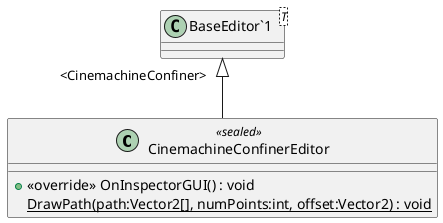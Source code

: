 @startuml
class CinemachineConfinerEditor <<sealed>> {
    + <<override>> OnInspectorGUI() : void
    {static} DrawPath(path:Vector2[], numPoints:int, offset:Vector2) : void
}
class "BaseEditor`1"<T> {
}
"BaseEditor`1" "<CinemachineConfiner>" <|-- CinemachineConfinerEditor
@enduml
